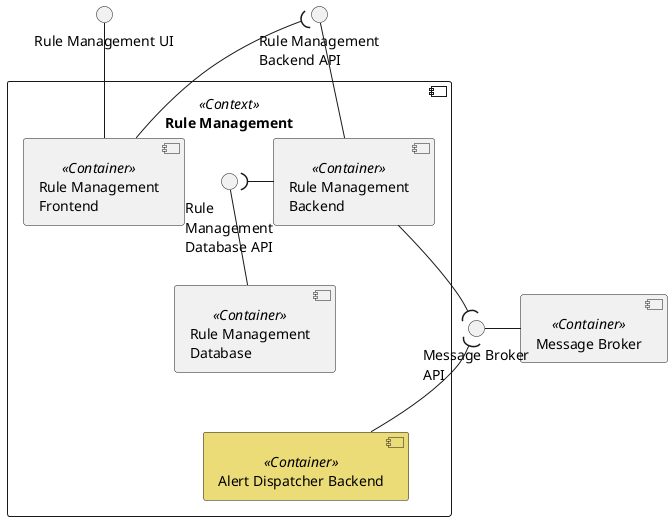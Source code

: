@startuml rule-management-context

interface "Rule Management UI" as FRONT_API
interface "Rule Management\nBackend API" as BACK_API

component "Rule Management" <<Context>> {
    component "Rule Management\nBackend" <<Container>> as BACK
    component "Rule Management\nFrontend" <<Container>> as FRONT
    component "Rule Management\nDatabase" <<Container>> as DB

    interface "Rule\nManagement\nDatabase API" as DB_API

    DB_API -- DB
    FRONT_API -- FRONT
    BACK_API -- BACK
    DB_API )- BACK
    FRONT --( BACK_API

    component "Alert Dispatcher Backend" <<Container>> as FLOW #ebdc78
}

component "Message Broker" <<Container>> as MB
interface "Message Broker\nAPI" as MB_API

MB_API - MB

BACK --( MB_API

MB_API )-- FLOW

DB -[hidden]- FLOW

@enduml
